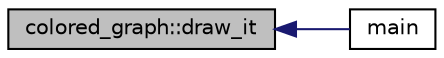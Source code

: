 digraph "colored_graph::draw_it"
{
  edge [fontname="Helvetica",fontsize="10",labelfontname="Helvetica",labelfontsize="10"];
  node [fontname="Helvetica",fontsize="10",shape=record];
  rankdir="LR";
  Node133 [label="colored_graph::draw_it",height=0.2,width=0.4,color="black", fillcolor="grey75", style="filled", fontcolor="black"];
  Node133 -> Node134 [dir="back",color="midnightblue",fontsize="10",style="solid",fontname="Helvetica"];
  Node134 [label="main",height=0.2,width=0.4,color="black", fillcolor="white", style="filled",URL="$dc/dbc/solve__diophant_8_c.html#a3c04138a5bfe5d72780bb7e82a18e627"];
}
